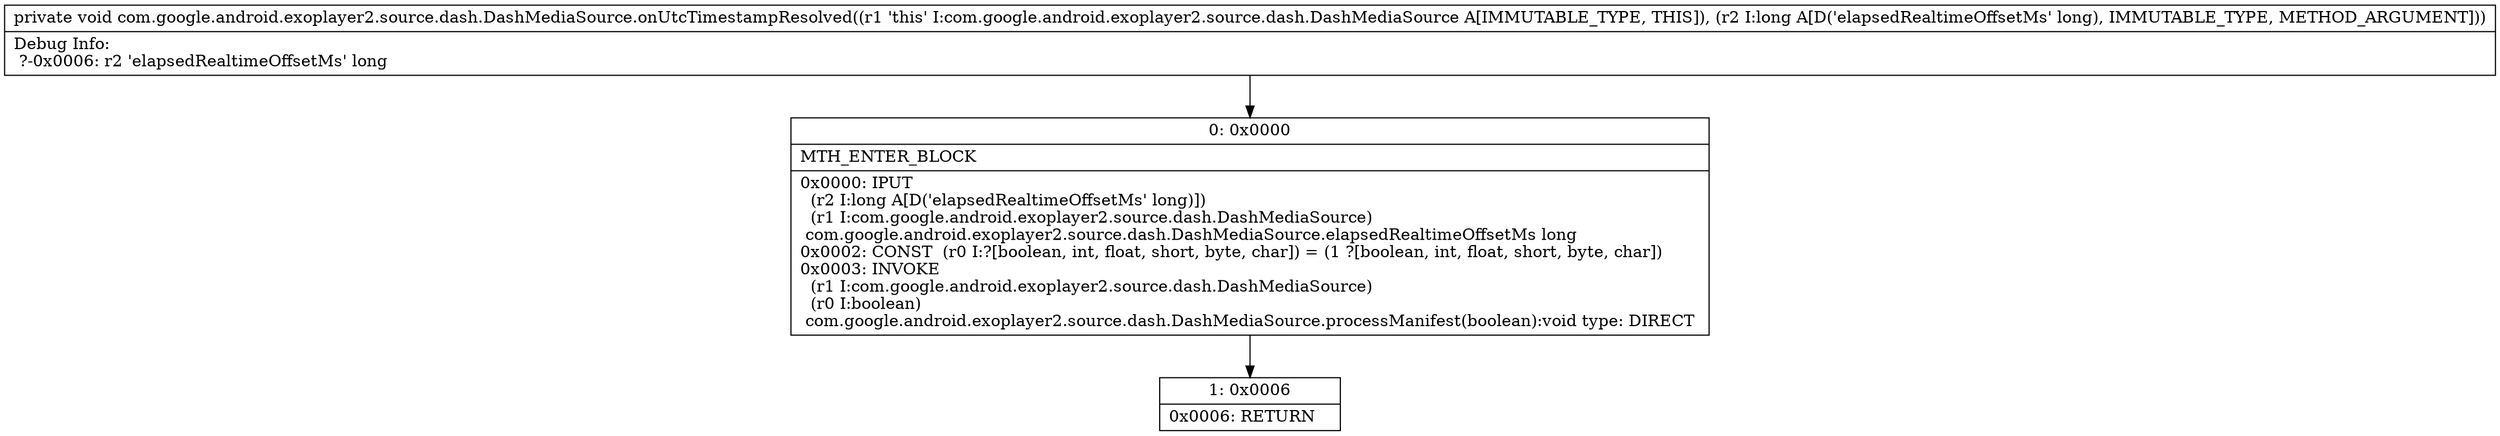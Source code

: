 digraph "CFG forcom.google.android.exoplayer2.source.dash.DashMediaSource.onUtcTimestampResolved(J)V" {
Node_0 [shape=record,label="{0\:\ 0x0000|MTH_ENTER_BLOCK\l|0x0000: IPUT  \l  (r2 I:long A[D('elapsedRealtimeOffsetMs' long)])\l  (r1 I:com.google.android.exoplayer2.source.dash.DashMediaSource)\l com.google.android.exoplayer2.source.dash.DashMediaSource.elapsedRealtimeOffsetMs long \l0x0002: CONST  (r0 I:?[boolean, int, float, short, byte, char]) = (1 ?[boolean, int, float, short, byte, char]) \l0x0003: INVOKE  \l  (r1 I:com.google.android.exoplayer2.source.dash.DashMediaSource)\l  (r0 I:boolean)\l com.google.android.exoplayer2.source.dash.DashMediaSource.processManifest(boolean):void type: DIRECT \l}"];
Node_1 [shape=record,label="{1\:\ 0x0006|0x0006: RETURN   \l}"];
MethodNode[shape=record,label="{private void com.google.android.exoplayer2.source.dash.DashMediaSource.onUtcTimestampResolved((r1 'this' I:com.google.android.exoplayer2.source.dash.DashMediaSource A[IMMUTABLE_TYPE, THIS]), (r2 I:long A[D('elapsedRealtimeOffsetMs' long), IMMUTABLE_TYPE, METHOD_ARGUMENT]))  | Debug Info:\l  ?\-0x0006: r2 'elapsedRealtimeOffsetMs' long\l}"];
MethodNode -> Node_0;
Node_0 -> Node_1;
}

